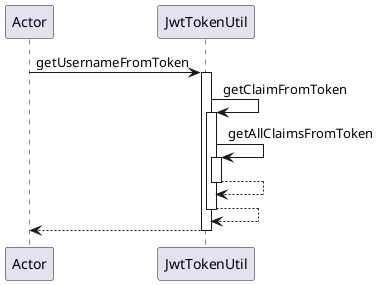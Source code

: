 @startuml
participant Actor
Actor -> JwtTokenUtil : getUsernameFromToken
activate JwtTokenUtil
JwtTokenUtil -> JwtTokenUtil : getClaimFromToken
activate JwtTokenUtil
JwtTokenUtil -> JwtTokenUtil : getAllClaimsFromToken
activate JwtTokenUtil
JwtTokenUtil --> JwtTokenUtil
deactivate JwtTokenUtil
JwtTokenUtil --> JwtTokenUtil
deactivate JwtTokenUtil
return
@enduml